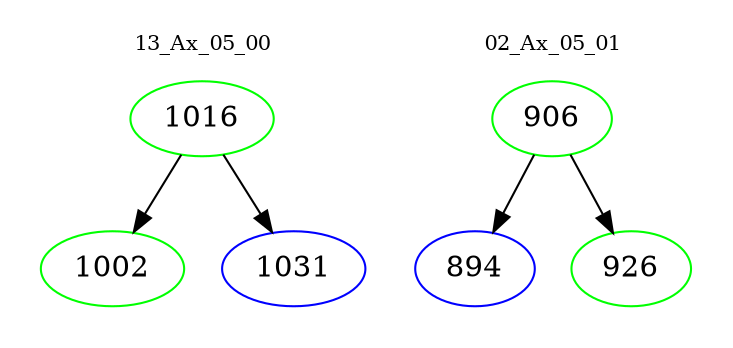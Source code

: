 digraph{
subgraph cluster_0 {
color = white
label = "13_Ax_05_00";
fontsize=10;
T0_1016 [label="1016", color="green"]
T0_1016 -> T0_1002 [color="black"]
T0_1002 [label="1002", color="green"]
T0_1016 -> T0_1031 [color="black"]
T0_1031 [label="1031", color="blue"]
}
subgraph cluster_1 {
color = white
label = "02_Ax_05_01";
fontsize=10;
T1_906 [label="906", color="green"]
T1_906 -> T1_894 [color="black"]
T1_894 [label="894", color="blue"]
T1_906 -> T1_926 [color="black"]
T1_926 [label="926", color="green"]
}
}
